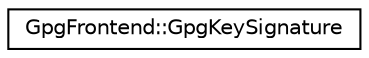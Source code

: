 digraph "Graphical Class Hierarchy"
{
 // INTERACTIVE_SVG=YES
 // LATEX_PDF_SIZE
  edge [fontname="Helvetica",fontsize="10",labelfontname="Helvetica",labelfontsize="10"];
  node [fontname="Helvetica",fontsize="10",shape=record];
  rankdir="LR";
  Node0 [label="GpgFrontend::GpgKeySignature",height=0.2,width=0.4,color="black", fillcolor="white", style="filled",URL="$classGpgFrontend_1_1GpgKeySignature.html",tooltip=" "];
}
